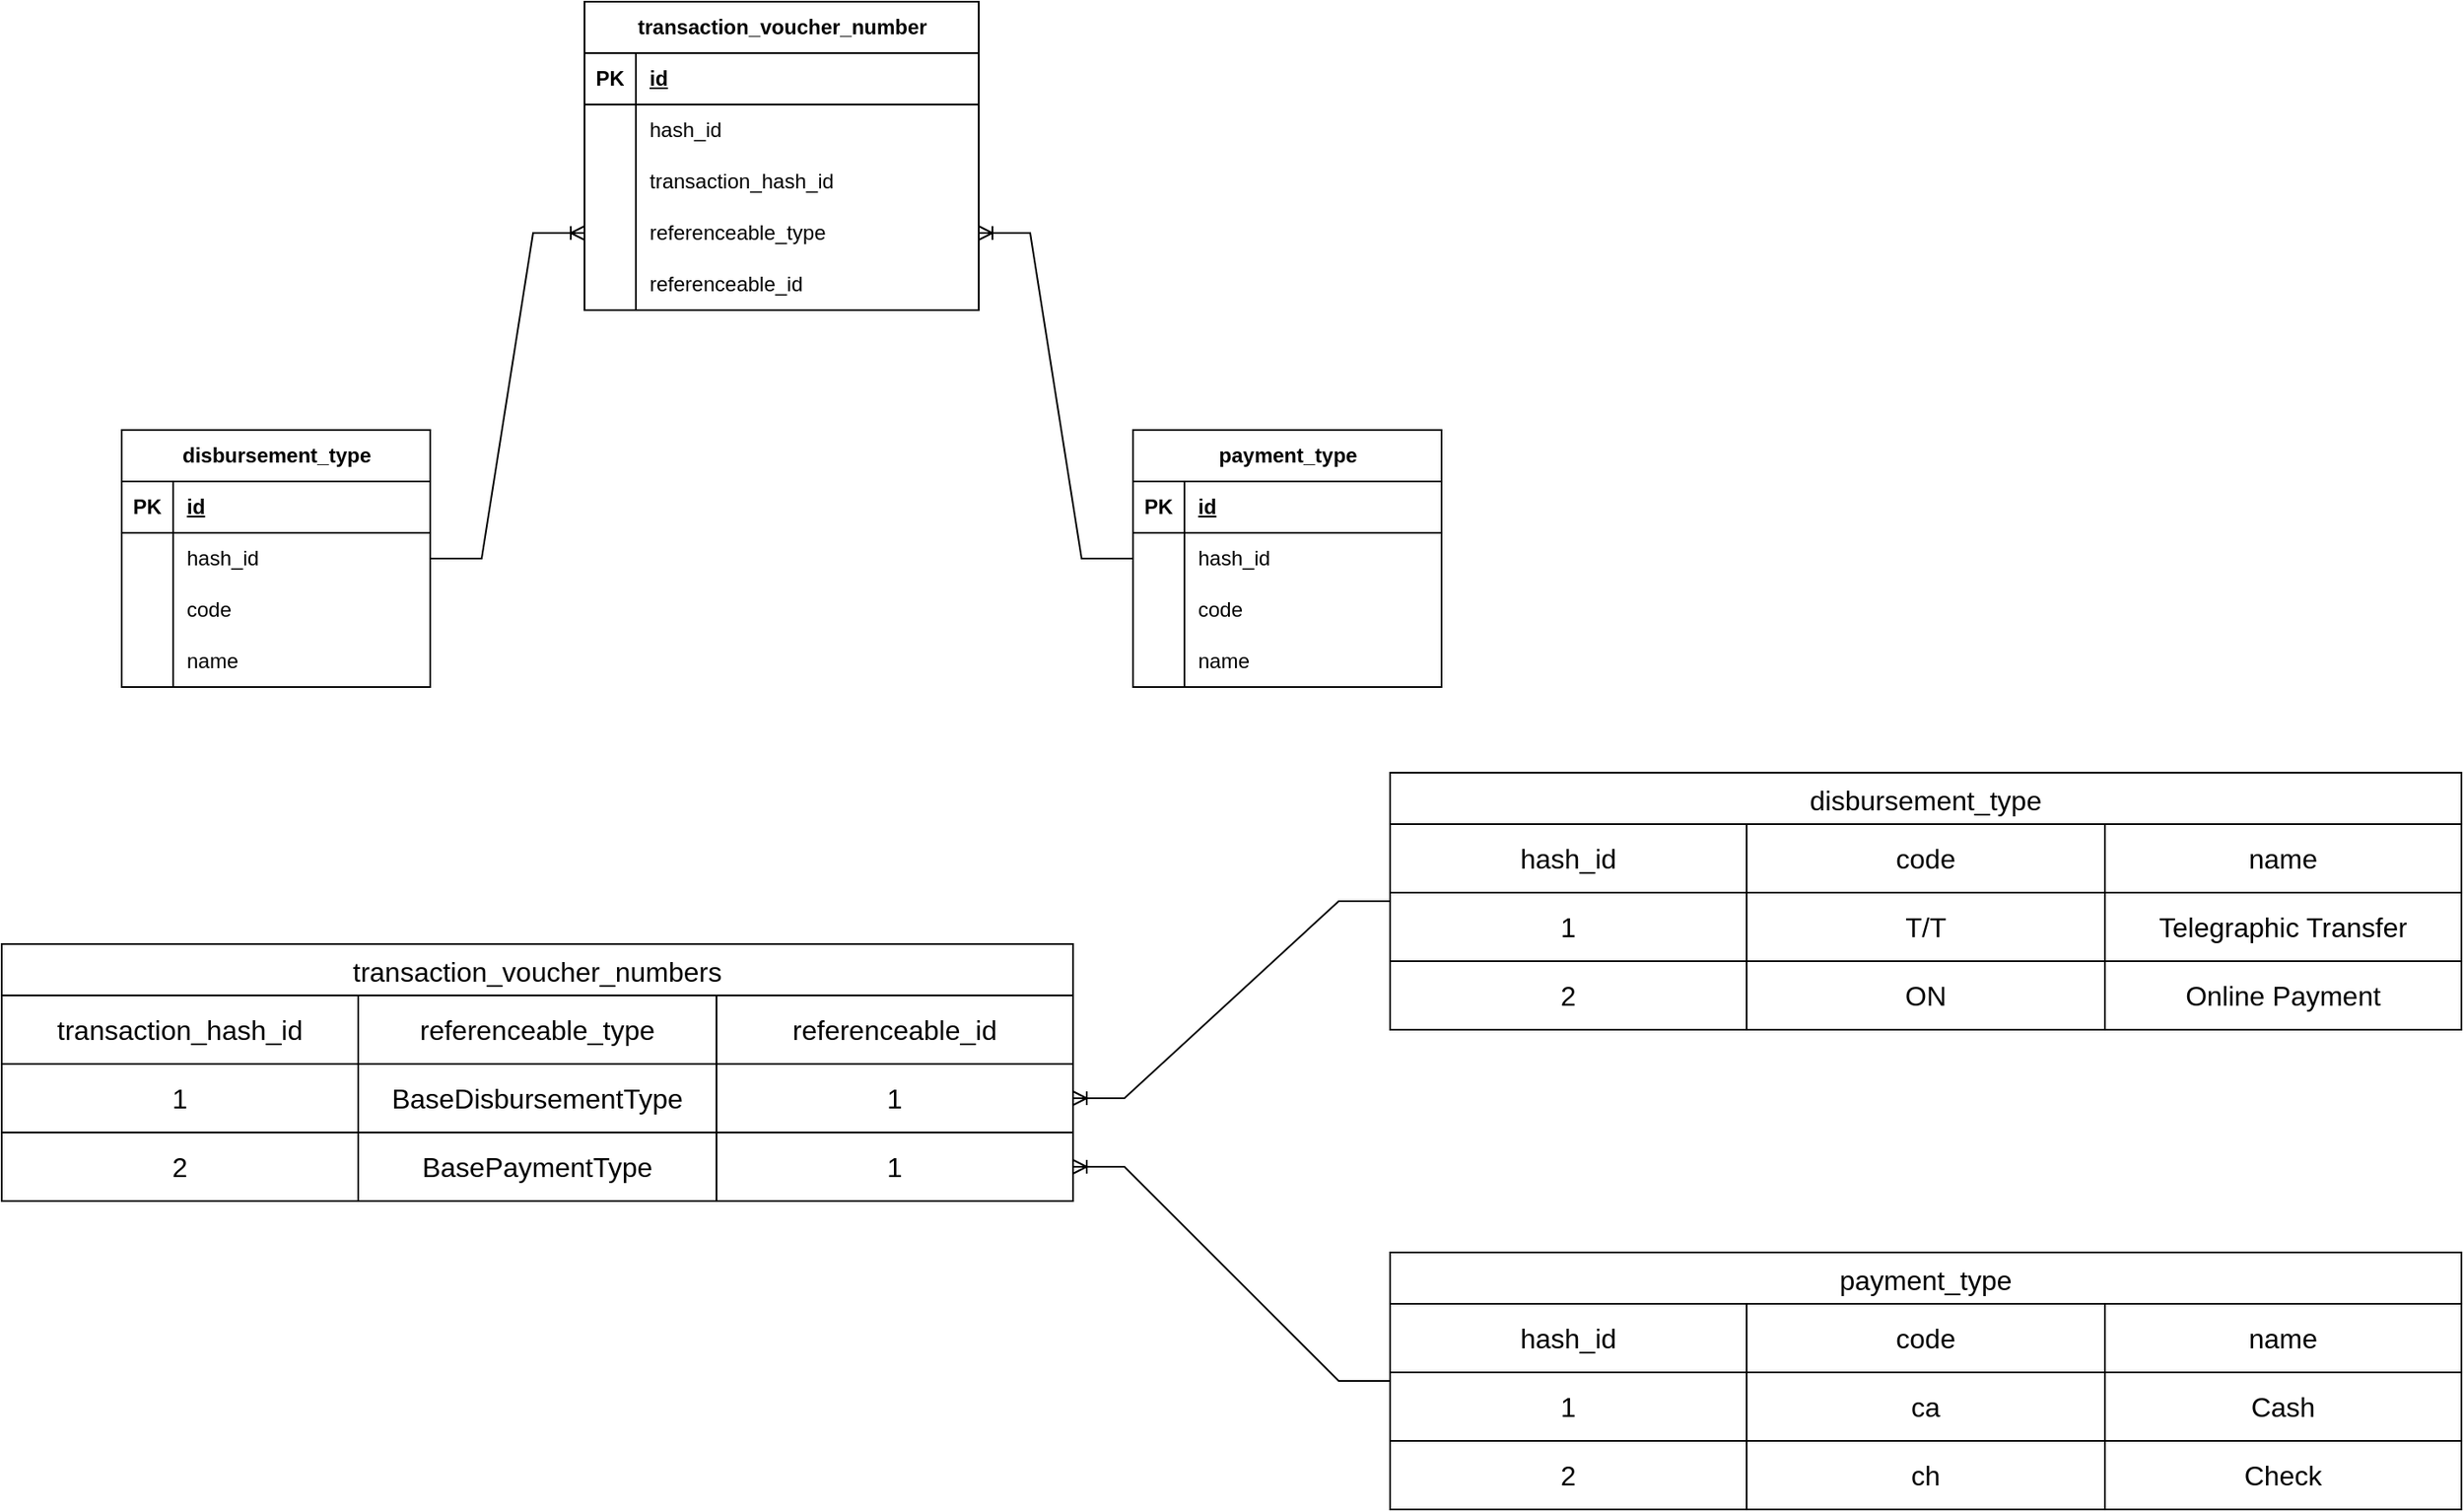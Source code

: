 <mxfile version="24.7.17">
  <diagram name="Page-1" id="CV3Bx3B1sZrTYhc-c2Kx">
    <mxGraphModel dx="2049" dy="1054" grid="1" gridSize="10" guides="1" tooltips="1" connect="1" arrows="1" fold="1" page="1" pageScale="1" pageWidth="850" pageHeight="1100" math="0" shadow="0">
      <root>
        <mxCell id="0" />
        <mxCell id="1" parent="0" />
        <mxCell id="WqCwe_9aJ0YRWQfrhxda-1" value="transaction_voucher_number" style="shape=table;startSize=30;container=1;collapsible=1;childLayout=tableLayout;fixedRows=1;rowLines=0;fontStyle=1;align=center;resizeLast=1;html=1;" vertex="1" parent="1">
          <mxGeometry x="420" y="80" width="230" height="180" as="geometry" />
        </mxCell>
        <mxCell id="WqCwe_9aJ0YRWQfrhxda-2" value="" style="shape=tableRow;horizontal=0;startSize=0;swimlaneHead=0;swimlaneBody=0;fillColor=none;collapsible=0;dropTarget=0;points=[[0,0.5],[1,0.5]];portConstraint=eastwest;top=0;left=0;right=0;bottom=1;" vertex="1" parent="WqCwe_9aJ0YRWQfrhxda-1">
          <mxGeometry y="30" width="230" height="30" as="geometry" />
        </mxCell>
        <mxCell id="WqCwe_9aJ0YRWQfrhxda-3" value="PK" style="shape=partialRectangle;connectable=0;fillColor=none;top=0;left=0;bottom=0;right=0;fontStyle=1;overflow=hidden;whiteSpace=wrap;html=1;" vertex="1" parent="WqCwe_9aJ0YRWQfrhxda-2">
          <mxGeometry width="30" height="30" as="geometry">
            <mxRectangle width="30" height="30" as="alternateBounds" />
          </mxGeometry>
        </mxCell>
        <mxCell id="WqCwe_9aJ0YRWQfrhxda-4" value="id" style="shape=partialRectangle;connectable=0;fillColor=none;top=0;left=0;bottom=0;right=0;align=left;spacingLeft=6;fontStyle=5;overflow=hidden;whiteSpace=wrap;html=1;" vertex="1" parent="WqCwe_9aJ0YRWQfrhxda-2">
          <mxGeometry x="30" width="200" height="30" as="geometry">
            <mxRectangle width="200" height="30" as="alternateBounds" />
          </mxGeometry>
        </mxCell>
        <mxCell id="WqCwe_9aJ0YRWQfrhxda-5" value="" style="shape=tableRow;horizontal=0;startSize=0;swimlaneHead=0;swimlaneBody=0;fillColor=none;collapsible=0;dropTarget=0;points=[[0,0.5],[1,0.5]];portConstraint=eastwest;top=0;left=0;right=0;bottom=0;" vertex="1" parent="WqCwe_9aJ0YRWQfrhxda-1">
          <mxGeometry y="60" width="230" height="30" as="geometry" />
        </mxCell>
        <mxCell id="WqCwe_9aJ0YRWQfrhxda-6" value="" style="shape=partialRectangle;connectable=0;fillColor=none;top=0;left=0;bottom=0;right=0;editable=1;overflow=hidden;whiteSpace=wrap;html=1;" vertex="1" parent="WqCwe_9aJ0YRWQfrhxda-5">
          <mxGeometry width="30" height="30" as="geometry">
            <mxRectangle width="30" height="30" as="alternateBounds" />
          </mxGeometry>
        </mxCell>
        <mxCell id="WqCwe_9aJ0YRWQfrhxda-7" value="hash_id" style="shape=partialRectangle;connectable=0;fillColor=none;top=0;left=0;bottom=0;right=0;align=left;spacingLeft=6;overflow=hidden;whiteSpace=wrap;html=1;" vertex="1" parent="WqCwe_9aJ0YRWQfrhxda-5">
          <mxGeometry x="30" width="200" height="30" as="geometry">
            <mxRectangle width="200" height="30" as="alternateBounds" />
          </mxGeometry>
        </mxCell>
        <mxCell id="WqCwe_9aJ0YRWQfrhxda-8" value="" style="shape=tableRow;horizontal=0;startSize=0;swimlaneHead=0;swimlaneBody=0;fillColor=none;collapsible=0;dropTarget=0;points=[[0,0.5],[1,0.5]];portConstraint=eastwest;top=0;left=0;right=0;bottom=0;" vertex="1" parent="WqCwe_9aJ0YRWQfrhxda-1">
          <mxGeometry y="90" width="230" height="30" as="geometry" />
        </mxCell>
        <mxCell id="WqCwe_9aJ0YRWQfrhxda-9" value="" style="shape=partialRectangle;connectable=0;fillColor=none;top=0;left=0;bottom=0;right=0;editable=1;overflow=hidden;whiteSpace=wrap;html=1;" vertex="1" parent="WqCwe_9aJ0YRWQfrhxda-8">
          <mxGeometry width="30" height="30" as="geometry">
            <mxRectangle width="30" height="30" as="alternateBounds" />
          </mxGeometry>
        </mxCell>
        <mxCell id="WqCwe_9aJ0YRWQfrhxda-10" value="transaction_hash_id" style="shape=partialRectangle;connectable=0;fillColor=none;top=0;left=0;bottom=0;right=0;align=left;spacingLeft=6;overflow=hidden;whiteSpace=wrap;html=1;" vertex="1" parent="WqCwe_9aJ0YRWQfrhxda-8">
          <mxGeometry x="30" width="200" height="30" as="geometry">
            <mxRectangle width="200" height="30" as="alternateBounds" />
          </mxGeometry>
        </mxCell>
        <mxCell id="WqCwe_9aJ0YRWQfrhxda-11" value="" style="shape=tableRow;horizontal=0;startSize=0;swimlaneHead=0;swimlaneBody=0;fillColor=none;collapsible=0;dropTarget=0;points=[[0,0.5],[1,0.5]];portConstraint=eastwest;top=0;left=0;right=0;bottom=0;" vertex="1" parent="WqCwe_9aJ0YRWQfrhxda-1">
          <mxGeometry y="120" width="230" height="30" as="geometry" />
        </mxCell>
        <mxCell id="WqCwe_9aJ0YRWQfrhxda-12" value="" style="shape=partialRectangle;connectable=0;fillColor=none;top=0;left=0;bottom=0;right=0;editable=1;overflow=hidden;whiteSpace=wrap;html=1;" vertex="1" parent="WqCwe_9aJ0YRWQfrhxda-11">
          <mxGeometry width="30" height="30" as="geometry">
            <mxRectangle width="30" height="30" as="alternateBounds" />
          </mxGeometry>
        </mxCell>
        <mxCell id="WqCwe_9aJ0YRWQfrhxda-13" value="referenceable_type" style="shape=partialRectangle;connectable=0;fillColor=none;top=0;left=0;bottom=0;right=0;align=left;spacingLeft=6;overflow=hidden;whiteSpace=wrap;html=1;" vertex="1" parent="WqCwe_9aJ0YRWQfrhxda-11">
          <mxGeometry x="30" width="200" height="30" as="geometry">
            <mxRectangle width="200" height="30" as="alternateBounds" />
          </mxGeometry>
        </mxCell>
        <mxCell id="WqCwe_9aJ0YRWQfrhxda-14" value="" style="shape=tableRow;horizontal=0;startSize=0;swimlaneHead=0;swimlaneBody=0;fillColor=none;collapsible=0;dropTarget=0;points=[[0,0.5],[1,0.5]];portConstraint=eastwest;top=0;left=0;right=0;bottom=0;" vertex="1" parent="WqCwe_9aJ0YRWQfrhxda-1">
          <mxGeometry y="150" width="230" height="30" as="geometry" />
        </mxCell>
        <mxCell id="WqCwe_9aJ0YRWQfrhxda-15" value="" style="shape=partialRectangle;connectable=0;fillColor=none;top=0;left=0;bottom=0;right=0;editable=1;overflow=hidden;whiteSpace=wrap;html=1;" vertex="1" parent="WqCwe_9aJ0YRWQfrhxda-14">
          <mxGeometry width="30" height="30" as="geometry">
            <mxRectangle width="30" height="30" as="alternateBounds" />
          </mxGeometry>
        </mxCell>
        <mxCell id="WqCwe_9aJ0YRWQfrhxda-16" value="referenceable_id" style="shape=partialRectangle;connectable=0;fillColor=none;top=0;left=0;bottom=0;right=0;align=left;spacingLeft=6;overflow=hidden;whiteSpace=wrap;html=1;" vertex="1" parent="WqCwe_9aJ0YRWQfrhxda-14">
          <mxGeometry x="30" width="200" height="30" as="geometry">
            <mxRectangle width="200" height="30" as="alternateBounds" />
          </mxGeometry>
        </mxCell>
        <mxCell id="WqCwe_9aJ0YRWQfrhxda-17" value="disbursement_type" style="shape=table;startSize=30;container=1;collapsible=1;childLayout=tableLayout;fixedRows=1;rowLines=0;fontStyle=1;align=center;resizeLast=1;html=1;" vertex="1" parent="1">
          <mxGeometry x="150" y="330" width="180" height="150" as="geometry" />
        </mxCell>
        <mxCell id="WqCwe_9aJ0YRWQfrhxda-18" value="" style="shape=tableRow;horizontal=0;startSize=0;swimlaneHead=0;swimlaneBody=0;fillColor=none;collapsible=0;dropTarget=0;points=[[0,0.5],[1,0.5]];portConstraint=eastwest;top=0;left=0;right=0;bottom=1;" vertex="1" parent="WqCwe_9aJ0YRWQfrhxda-17">
          <mxGeometry y="30" width="180" height="30" as="geometry" />
        </mxCell>
        <mxCell id="WqCwe_9aJ0YRWQfrhxda-19" value="PK" style="shape=partialRectangle;connectable=0;fillColor=none;top=0;left=0;bottom=0;right=0;fontStyle=1;overflow=hidden;whiteSpace=wrap;html=1;" vertex="1" parent="WqCwe_9aJ0YRWQfrhxda-18">
          <mxGeometry width="30" height="30" as="geometry">
            <mxRectangle width="30" height="30" as="alternateBounds" />
          </mxGeometry>
        </mxCell>
        <mxCell id="WqCwe_9aJ0YRWQfrhxda-20" value="id" style="shape=partialRectangle;connectable=0;fillColor=none;top=0;left=0;bottom=0;right=0;align=left;spacingLeft=6;fontStyle=5;overflow=hidden;whiteSpace=wrap;html=1;" vertex="1" parent="WqCwe_9aJ0YRWQfrhxda-18">
          <mxGeometry x="30" width="150" height="30" as="geometry">
            <mxRectangle width="150" height="30" as="alternateBounds" />
          </mxGeometry>
        </mxCell>
        <mxCell id="WqCwe_9aJ0YRWQfrhxda-21" value="" style="shape=tableRow;horizontal=0;startSize=0;swimlaneHead=0;swimlaneBody=0;fillColor=none;collapsible=0;dropTarget=0;points=[[0,0.5],[1,0.5]];portConstraint=eastwest;top=0;left=0;right=0;bottom=0;" vertex="1" parent="WqCwe_9aJ0YRWQfrhxda-17">
          <mxGeometry y="60" width="180" height="30" as="geometry" />
        </mxCell>
        <mxCell id="WqCwe_9aJ0YRWQfrhxda-22" value="" style="shape=partialRectangle;connectable=0;fillColor=none;top=0;left=0;bottom=0;right=0;editable=1;overflow=hidden;whiteSpace=wrap;html=1;" vertex="1" parent="WqCwe_9aJ0YRWQfrhxda-21">
          <mxGeometry width="30" height="30" as="geometry">
            <mxRectangle width="30" height="30" as="alternateBounds" />
          </mxGeometry>
        </mxCell>
        <mxCell id="WqCwe_9aJ0YRWQfrhxda-23" value="hash_id" style="shape=partialRectangle;connectable=0;fillColor=none;top=0;left=0;bottom=0;right=0;align=left;spacingLeft=6;overflow=hidden;whiteSpace=wrap;html=1;" vertex="1" parent="WqCwe_9aJ0YRWQfrhxda-21">
          <mxGeometry x="30" width="150" height="30" as="geometry">
            <mxRectangle width="150" height="30" as="alternateBounds" />
          </mxGeometry>
        </mxCell>
        <mxCell id="WqCwe_9aJ0YRWQfrhxda-24" value="" style="shape=tableRow;horizontal=0;startSize=0;swimlaneHead=0;swimlaneBody=0;fillColor=none;collapsible=0;dropTarget=0;points=[[0,0.5],[1,0.5]];portConstraint=eastwest;top=0;left=0;right=0;bottom=0;" vertex="1" parent="WqCwe_9aJ0YRWQfrhxda-17">
          <mxGeometry y="90" width="180" height="30" as="geometry" />
        </mxCell>
        <mxCell id="WqCwe_9aJ0YRWQfrhxda-25" value="" style="shape=partialRectangle;connectable=0;fillColor=none;top=0;left=0;bottom=0;right=0;editable=1;overflow=hidden;whiteSpace=wrap;html=1;" vertex="1" parent="WqCwe_9aJ0YRWQfrhxda-24">
          <mxGeometry width="30" height="30" as="geometry">
            <mxRectangle width="30" height="30" as="alternateBounds" />
          </mxGeometry>
        </mxCell>
        <mxCell id="WqCwe_9aJ0YRWQfrhxda-26" value="code" style="shape=partialRectangle;connectable=0;fillColor=none;top=0;left=0;bottom=0;right=0;align=left;spacingLeft=6;overflow=hidden;whiteSpace=wrap;html=1;" vertex="1" parent="WqCwe_9aJ0YRWQfrhxda-24">
          <mxGeometry x="30" width="150" height="30" as="geometry">
            <mxRectangle width="150" height="30" as="alternateBounds" />
          </mxGeometry>
        </mxCell>
        <mxCell id="WqCwe_9aJ0YRWQfrhxda-27" value="" style="shape=tableRow;horizontal=0;startSize=0;swimlaneHead=0;swimlaneBody=0;fillColor=none;collapsible=0;dropTarget=0;points=[[0,0.5],[1,0.5]];portConstraint=eastwest;top=0;left=0;right=0;bottom=0;" vertex="1" parent="WqCwe_9aJ0YRWQfrhxda-17">
          <mxGeometry y="120" width="180" height="30" as="geometry" />
        </mxCell>
        <mxCell id="WqCwe_9aJ0YRWQfrhxda-28" value="" style="shape=partialRectangle;connectable=0;fillColor=none;top=0;left=0;bottom=0;right=0;editable=1;overflow=hidden;whiteSpace=wrap;html=1;" vertex="1" parent="WqCwe_9aJ0YRWQfrhxda-27">
          <mxGeometry width="30" height="30" as="geometry">
            <mxRectangle width="30" height="30" as="alternateBounds" />
          </mxGeometry>
        </mxCell>
        <mxCell id="WqCwe_9aJ0YRWQfrhxda-29" value="name" style="shape=partialRectangle;connectable=0;fillColor=none;top=0;left=0;bottom=0;right=0;align=left;spacingLeft=6;overflow=hidden;whiteSpace=wrap;html=1;" vertex="1" parent="WqCwe_9aJ0YRWQfrhxda-27">
          <mxGeometry x="30" width="150" height="30" as="geometry">
            <mxRectangle width="150" height="30" as="alternateBounds" />
          </mxGeometry>
        </mxCell>
        <mxCell id="WqCwe_9aJ0YRWQfrhxda-30" value="payment_type" style="shape=table;startSize=30;container=1;collapsible=1;childLayout=tableLayout;fixedRows=1;rowLines=0;fontStyle=1;align=center;resizeLast=1;html=1;" vertex="1" parent="1">
          <mxGeometry x="740" y="330" width="180" height="150" as="geometry" />
        </mxCell>
        <mxCell id="WqCwe_9aJ0YRWQfrhxda-31" value="" style="shape=tableRow;horizontal=0;startSize=0;swimlaneHead=0;swimlaneBody=0;fillColor=none;collapsible=0;dropTarget=0;points=[[0,0.5],[1,0.5]];portConstraint=eastwest;top=0;left=0;right=0;bottom=1;" vertex="1" parent="WqCwe_9aJ0YRWQfrhxda-30">
          <mxGeometry y="30" width="180" height="30" as="geometry" />
        </mxCell>
        <mxCell id="WqCwe_9aJ0YRWQfrhxda-32" value="PK" style="shape=partialRectangle;connectable=0;fillColor=none;top=0;left=0;bottom=0;right=0;fontStyle=1;overflow=hidden;whiteSpace=wrap;html=1;" vertex="1" parent="WqCwe_9aJ0YRWQfrhxda-31">
          <mxGeometry width="30" height="30" as="geometry">
            <mxRectangle width="30" height="30" as="alternateBounds" />
          </mxGeometry>
        </mxCell>
        <mxCell id="WqCwe_9aJ0YRWQfrhxda-33" value="id" style="shape=partialRectangle;connectable=0;fillColor=none;top=0;left=0;bottom=0;right=0;align=left;spacingLeft=6;fontStyle=5;overflow=hidden;whiteSpace=wrap;html=1;" vertex="1" parent="WqCwe_9aJ0YRWQfrhxda-31">
          <mxGeometry x="30" width="150" height="30" as="geometry">
            <mxRectangle width="150" height="30" as="alternateBounds" />
          </mxGeometry>
        </mxCell>
        <mxCell id="WqCwe_9aJ0YRWQfrhxda-34" value="" style="shape=tableRow;horizontal=0;startSize=0;swimlaneHead=0;swimlaneBody=0;fillColor=none;collapsible=0;dropTarget=0;points=[[0,0.5],[1,0.5]];portConstraint=eastwest;top=0;left=0;right=0;bottom=0;" vertex="1" parent="WqCwe_9aJ0YRWQfrhxda-30">
          <mxGeometry y="60" width="180" height="30" as="geometry" />
        </mxCell>
        <mxCell id="WqCwe_9aJ0YRWQfrhxda-35" value="" style="shape=partialRectangle;connectable=0;fillColor=none;top=0;left=0;bottom=0;right=0;editable=1;overflow=hidden;whiteSpace=wrap;html=1;" vertex="1" parent="WqCwe_9aJ0YRWQfrhxda-34">
          <mxGeometry width="30" height="30" as="geometry">
            <mxRectangle width="30" height="30" as="alternateBounds" />
          </mxGeometry>
        </mxCell>
        <mxCell id="WqCwe_9aJ0YRWQfrhxda-36" value="hash_id" style="shape=partialRectangle;connectable=0;fillColor=none;top=0;left=0;bottom=0;right=0;align=left;spacingLeft=6;overflow=hidden;whiteSpace=wrap;html=1;" vertex="1" parent="WqCwe_9aJ0YRWQfrhxda-34">
          <mxGeometry x="30" width="150" height="30" as="geometry">
            <mxRectangle width="150" height="30" as="alternateBounds" />
          </mxGeometry>
        </mxCell>
        <mxCell id="WqCwe_9aJ0YRWQfrhxda-37" value="" style="shape=tableRow;horizontal=0;startSize=0;swimlaneHead=0;swimlaneBody=0;fillColor=none;collapsible=0;dropTarget=0;points=[[0,0.5],[1,0.5]];portConstraint=eastwest;top=0;left=0;right=0;bottom=0;" vertex="1" parent="WqCwe_9aJ0YRWQfrhxda-30">
          <mxGeometry y="90" width="180" height="30" as="geometry" />
        </mxCell>
        <mxCell id="WqCwe_9aJ0YRWQfrhxda-38" value="" style="shape=partialRectangle;connectable=0;fillColor=none;top=0;left=0;bottom=0;right=0;editable=1;overflow=hidden;whiteSpace=wrap;html=1;" vertex="1" parent="WqCwe_9aJ0YRWQfrhxda-37">
          <mxGeometry width="30" height="30" as="geometry">
            <mxRectangle width="30" height="30" as="alternateBounds" />
          </mxGeometry>
        </mxCell>
        <mxCell id="WqCwe_9aJ0YRWQfrhxda-39" value="code" style="shape=partialRectangle;connectable=0;fillColor=none;top=0;left=0;bottom=0;right=0;align=left;spacingLeft=6;overflow=hidden;whiteSpace=wrap;html=1;" vertex="1" parent="WqCwe_9aJ0YRWQfrhxda-37">
          <mxGeometry x="30" width="150" height="30" as="geometry">
            <mxRectangle width="150" height="30" as="alternateBounds" />
          </mxGeometry>
        </mxCell>
        <mxCell id="WqCwe_9aJ0YRWQfrhxda-40" value="" style="shape=tableRow;horizontal=0;startSize=0;swimlaneHead=0;swimlaneBody=0;fillColor=none;collapsible=0;dropTarget=0;points=[[0,0.5],[1,0.5]];portConstraint=eastwest;top=0;left=0;right=0;bottom=0;" vertex="1" parent="WqCwe_9aJ0YRWQfrhxda-30">
          <mxGeometry y="120" width="180" height="30" as="geometry" />
        </mxCell>
        <mxCell id="WqCwe_9aJ0YRWQfrhxda-41" value="" style="shape=partialRectangle;connectable=0;fillColor=none;top=0;left=0;bottom=0;right=0;editable=1;overflow=hidden;whiteSpace=wrap;html=1;" vertex="1" parent="WqCwe_9aJ0YRWQfrhxda-40">
          <mxGeometry width="30" height="30" as="geometry">
            <mxRectangle width="30" height="30" as="alternateBounds" />
          </mxGeometry>
        </mxCell>
        <mxCell id="WqCwe_9aJ0YRWQfrhxda-42" value="name" style="shape=partialRectangle;connectable=0;fillColor=none;top=0;left=0;bottom=0;right=0;align=left;spacingLeft=6;overflow=hidden;whiteSpace=wrap;html=1;" vertex="1" parent="WqCwe_9aJ0YRWQfrhxda-40">
          <mxGeometry x="30" width="150" height="30" as="geometry">
            <mxRectangle width="150" height="30" as="alternateBounds" />
          </mxGeometry>
        </mxCell>
        <mxCell id="WqCwe_9aJ0YRWQfrhxda-43" value="" style="edgeStyle=entityRelationEdgeStyle;fontSize=12;html=1;endArrow=ERoneToMany;rounded=0;exitX=0;exitY=0.5;exitDx=0;exitDy=0;" edge="1" parent="1" source="WqCwe_9aJ0YRWQfrhxda-34" target="WqCwe_9aJ0YRWQfrhxda-11">
          <mxGeometry width="100" height="100" relative="1" as="geometry">
            <mxPoint x="720" y="400" as="sourcePoint" />
            <mxPoint x="820" y="300" as="targetPoint" />
          </mxGeometry>
        </mxCell>
        <mxCell id="WqCwe_9aJ0YRWQfrhxda-44" value="" style="edgeStyle=entityRelationEdgeStyle;fontSize=12;html=1;endArrow=ERoneToMany;rounded=0;exitX=1;exitY=0.5;exitDx=0;exitDy=0;entryX=0;entryY=0.5;entryDx=0;entryDy=0;" edge="1" parent="1" source="WqCwe_9aJ0YRWQfrhxda-21" target="WqCwe_9aJ0YRWQfrhxda-11">
          <mxGeometry width="100" height="100" relative="1" as="geometry">
            <mxPoint x="575" y="431" as="sourcePoint" />
            <mxPoint x="675" y="331" as="targetPoint" />
          </mxGeometry>
        </mxCell>
        <mxCell id="WqCwe_9aJ0YRWQfrhxda-45" value="transaction_voucher_numbers" style="shape=table;startSize=30;container=1;collapsible=0;childLayout=tableLayout;strokeColor=default;fontSize=16;" vertex="1" parent="1">
          <mxGeometry x="80" y="630" width="625" height="150" as="geometry" />
        </mxCell>
        <mxCell id="WqCwe_9aJ0YRWQfrhxda-46" value="" style="shape=tableRow;horizontal=0;startSize=0;swimlaneHead=0;swimlaneBody=0;strokeColor=inherit;top=0;left=0;bottom=0;right=0;collapsible=0;dropTarget=0;fillColor=none;points=[[0,0.5],[1,0.5]];portConstraint=eastwest;fontSize=16;" vertex="1" parent="WqCwe_9aJ0YRWQfrhxda-45">
          <mxGeometry y="30" width="625" height="40" as="geometry" />
        </mxCell>
        <mxCell id="WqCwe_9aJ0YRWQfrhxda-47" value="transaction_hash_id" style="shape=partialRectangle;html=1;whiteSpace=wrap;connectable=0;strokeColor=inherit;overflow=hidden;fillColor=none;top=0;left=0;bottom=0;right=0;pointerEvents=1;fontSize=16;" vertex="1" parent="WqCwe_9aJ0YRWQfrhxda-46">
          <mxGeometry width="208" height="40" as="geometry">
            <mxRectangle width="208" height="40" as="alternateBounds" />
          </mxGeometry>
        </mxCell>
        <mxCell id="WqCwe_9aJ0YRWQfrhxda-48" value="referenceable_type" style="shape=partialRectangle;html=1;whiteSpace=wrap;connectable=0;strokeColor=inherit;overflow=hidden;fillColor=none;top=0;left=0;bottom=0;right=0;pointerEvents=1;fontSize=16;" vertex="1" parent="WqCwe_9aJ0YRWQfrhxda-46">
          <mxGeometry x="208" width="209" height="40" as="geometry">
            <mxRectangle width="209" height="40" as="alternateBounds" />
          </mxGeometry>
        </mxCell>
        <mxCell id="WqCwe_9aJ0YRWQfrhxda-49" value="referenceable_id" style="shape=partialRectangle;html=1;whiteSpace=wrap;connectable=0;strokeColor=inherit;overflow=hidden;fillColor=none;top=0;left=0;bottom=0;right=0;pointerEvents=1;fontSize=16;" vertex="1" parent="WqCwe_9aJ0YRWQfrhxda-46">
          <mxGeometry x="417" width="208" height="40" as="geometry">
            <mxRectangle width="208" height="40" as="alternateBounds" />
          </mxGeometry>
        </mxCell>
        <mxCell id="WqCwe_9aJ0YRWQfrhxda-50" value="" style="shape=tableRow;horizontal=0;startSize=0;swimlaneHead=0;swimlaneBody=0;strokeColor=inherit;top=0;left=0;bottom=0;right=0;collapsible=0;dropTarget=0;fillColor=none;points=[[0,0.5],[1,0.5]];portConstraint=eastwest;fontSize=16;" vertex="1" parent="WqCwe_9aJ0YRWQfrhxda-45">
          <mxGeometry y="70" width="625" height="40" as="geometry" />
        </mxCell>
        <mxCell id="WqCwe_9aJ0YRWQfrhxda-51" value="1" style="shape=partialRectangle;html=1;whiteSpace=wrap;connectable=0;strokeColor=inherit;overflow=hidden;fillColor=none;top=0;left=0;bottom=0;right=0;pointerEvents=1;fontSize=16;" vertex="1" parent="WqCwe_9aJ0YRWQfrhxda-50">
          <mxGeometry width="208" height="40" as="geometry">
            <mxRectangle width="208" height="40" as="alternateBounds" />
          </mxGeometry>
        </mxCell>
        <mxCell id="WqCwe_9aJ0YRWQfrhxda-52" value="BaseDisbursementType" style="shape=partialRectangle;html=1;whiteSpace=wrap;connectable=0;strokeColor=inherit;overflow=hidden;fillColor=none;top=0;left=0;bottom=0;right=0;pointerEvents=1;fontSize=16;" vertex="1" parent="WqCwe_9aJ0YRWQfrhxda-50">
          <mxGeometry x="208" width="209" height="40" as="geometry">
            <mxRectangle width="209" height="40" as="alternateBounds" />
          </mxGeometry>
        </mxCell>
        <mxCell id="WqCwe_9aJ0YRWQfrhxda-53" value="1" style="shape=partialRectangle;html=1;whiteSpace=wrap;connectable=0;strokeColor=inherit;overflow=hidden;fillColor=none;top=0;left=0;bottom=0;right=0;pointerEvents=1;fontSize=16;" vertex="1" parent="WqCwe_9aJ0YRWQfrhxda-50">
          <mxGeometry x="417" width="208" height="40" as="geometry">
            <mxRectangle width="208" height="40" as="alternateBounds" />
          </mxGeometry>
        </mxCell>
        <mxCell id="WqCwe_9aJ0YRWQfrhxda-54" value="" style="shape=tableRow;horizontal=0;startSize=0;swimlaneHead=0;swimlaneBody=0;strokeColor=inherit;top=0;left=0;bottom=0;right=0;collapsible=0;dropTarget=0;fillColor=none;points=[[0,0.5],[1,0.5]];portConstraint=eastwest;fontSize=16;" vertex="1" parent="WqCwe_9aJ0YRWQfrhxda-45">
          <mxGeometry y="110" width="625" height="40" as="geometry" />
        </mxCell>
        <mxCell id="WqCwe_9aJ0YRWQfrhxda-55" value="2" style="shape=partialRectangle;html=1;whiteSpace=wrap;connectable=0;strokeColor=inherit;overflow=hidden;fillColor=none;top=0;left=0;bottom=0;right=0;pointerEvents=1;fontSize=16;" vertex="1" parent="WqCwe_9aJ0YRWQfrhxda-54">
          <mxGeometry width="208" height="40" as="geometry">
            <mxRectangle width="208" height="40" as="alternateBounds" />
          </mxGeometry>
        </mxCell>
        <mxCell id="WqCwe_9aJ0YRWQfrhxda-56" value="BasePaymentType" style="shape=partialRectangle;html=1;whiteSpace=wrap;connectable=0;strokeColor=inherit;overflow=hidden;fillColor=none;top=0;left=0;bottom=0;right=0;pointerEvents=1;fontSize=16;" vertex="1" parent="WqCwe_9aJ0YRWQfrhxda-54">
          <mxGeometry x="208" width="209" height="40" as="geometry">
            <mxRectangle width="209" height="40" as="alternateBounds" />
          </mxGeometry>
        </mxCell>
        <mxCell id="WqCwe_9aJ0YRWQfrhxda-57" value="1" style="shape=partialRectangle;html=1;whiteSpace=wrap;connectable=0;strokeColor=inherit;overflow=hidden;fillColor=none;top=0;left=0;bottom=0;right=0;pointerEvents=1;fontSize=16;" vertex="1" parent="WqCwe_9aJ0YRWQfrhxda-54">
          <mxGeometry x="417" width="208" height="40" as="geometry">
            <mxRectangle width="208" height="40" as="alternateBounds" />
          </mxGeometry>
        </mxCell>
        <mxCell id="WqCwe_9aJ0YRWQfrhxda-91" value="disbursement_type" style="shape=table;startSize=30;container=1;collapsible=0;childLayout=tableLayout;strokeColor=default;fontSize=16;" vertex="1" parent="1">
          <mxGeometry x="890" y="530" width="625" height="150" as="geometry" />
        </mxCell>
        <mxCell id="WqCwe_9aJ0YRWQfrhxda-92" value="" style="shape=tableRow;horizontal=0;startSize=0;swimlaneHead=0;swimlaneBody=0;strokeColor=inherit;top=0;left=0;bottom=0;right=0;collapsible=0;dropTarget=0;fillColor=none;points=[[0,0.5],[1,0.5]];portConstraint=eastwest;fontSize=16;" vertex="1" parent="WqCwe_9aJ0YRWQfrhxda-91">
          <mxGeometry y="30" width="625" height="40" as="geometry" />
        </mxCell>
        <mxCell id="WqCwe_9aJ0YRWQfrhxda-93" value="hash_id" style="shape=partialRectangle;html=1;whiteSpace=wrap;connectable=0;strokeColor=inherit;overflow=hidden;fillColor=none;top=0;left=0;bottom=0;right=0;pointerEvents=1;fontSize=16;" vertex="1" parent="WqCwe_9aJ0YRWQfrhxda-92">
          <mxGeometry width="208" height="40" as="geometry">
            <mxRectangle width="208" height="40" as="alternateBounds" />
          </mxGeometry>
        </mxCell>
        <mxCell id="WqCwe_9aJ0YRWQfrhxda-94" value="code" style="shape=partialRectangle;html=1;whiteSpace=wrap;connectable=0;strokeColor=inherit;overflow=hidden;fillColor=none;top=0;left=0;bottom=0;right=0;pointerEvents=1;fontSize=16;" vertex="1" parent="WqCwe_9aJ0YRWQfrhxda-92">
          <mxGeometry x="208" width="209" height="40" as="geometry">
            <mxRectangle width="209" height="40" as="alternateBounds" />
          </mxGeometry>
        </mxCell>
        <mxCell id="WqCwe_9aJ0YRWQfrhxda-95" value="name" style="shape=partialRectangle;html=1;whiteSpace=wrap;connectable=0;strokeColor=inherit;overflow=hidden;fillColor=none;top=0;left=0;bottom=0;right=0;pointerEvents=1;fontSize=16;" vertex="1" parent="WqCwe_9aJ0YRWQfrhxda-92">
          <mxGeometry x="417" width="208" height="40" as="geometry">
            <mxRectangle width="208" height="40" as="alternateBounds" />
          </mxGeometry>
        </mxCell>
        <mxCell id="WqCwe_9aJ0YRWQfrhxda-96" value="" style="shape=tableRow;horizontal=0;startSize=0;swimlaneHead=0;swimlaneBody=0;strokeColor=inherit;top=0;left=0;bottom=0;right=0;collapsible=0;dropTarget=0;fillColor=none;points=[[0,0.5],[1,0.5]];portConstraint=eastwest;fontSize=16;" vertex="1" parent="WqCwe_9aJ0YRWQfrhxda-91">
          <mxGeometry y="70" width="625" height="40" as="geometry" />
        </mxCell>
        <mxCell id="WqCwe_9aJ0YRWQfrhxda-97" value="1" style="shape=partialRectangle;html=1;whiteSpace=wrap;connectable=0;strokeColor=inherit;overflow=hidden;fillColor=none;top=0;left=0;bottom=0;right=0;pointerEvents=1;fontSize=16;" vertex="1" parent="WqCwe_9aJ0YRWQfrhxda-96">
          <mxGeometry width="208" height="40" as="geometry">
            <mxRectangle width="208" height="40" as="alternateBounds" />
          </mxGeometry>
        </mxCell>
        <mxCell id="WqCwe_9aJ0YRWQfrhxda-98" value="T/T" style="shape=partialRectangle;html=1;whiteSpace=wrap;connectable=0;strokeColor=inherit;overflow=hidden;fillColor=none;top=0;left=0;bottom=0;right=0;pointerEvents=1;fontSize=16;" vertex="1" parent="WqCwe_9aJ0YRWQfrhxda-96">
          <mxGeometry x="208" width="209" height="40" as="geometry">
            <mxRectangle width="209" height="40" as="alternateBounds" />
          </mxGeometry>
        </mxCell>
        <mxCell id="WqCwe_9aJ0YRWQfrhxda-99" value="Telegraphic Transfer" style="shape=partialRectangle;html=1;whiteSpace=wrap;connectable=0;strokeColor=inherit;overflow=hidden;fillColor=none;top=0;left=0;bottom=0;right=0;pointerEvents=1;fontSize=16;" vertex="1" parent="WqCwe_9aJ0YRWQfrhxda-96">
          <mxGeometry x="417" width="208" height="40" as="geometry">
            <mxRectangle width="208" height="40" as="alternateBounds" />
          </mxGeometry>
        </mxCell>
        <mxCell id="WqCwe_9aJ0YRWQfrhxda-100" value="" style="shape=tableRow;horizontal=0;startSize=0;swimlaneHead=0;swimlaneBody=0;strokeColor=inherit;top=0;left=0;bottom=0;right=0;collapsible=0;dropTarget=0;fillColor=none;points=[[0,0.5],[1,0.5]];portConstraint=eastwest;fontSize=16;" vertex="1" parent="WqCwe_9aJ0YRWQfrhxda-91">
          <mxGeometry y="110" width="625" height="40" as="geometry" />
        </mxCell>
        <mxCell id="WqCwe_9aJ0YRWQfrhxda-101" value="2" style="shape=partialRectangle;html=1;whiteSpace=wrap;connectable=0;strokeColor=inherit;overflow=hidden;fillColor=none;top=0;left=0;bottom=0;right=0;pointerEvents=1;fontSize=16;" vertex="1" parent="WqCwe_9aJ0YRWQfrhxda-100">
          <mxGeometry width="208" height="40" as="geometry">
            <mxRectangle width="208" height="40" as="alternateBounds" />
          </mxGeometry>
        </mxCell>
        <mxCell id="WqCwe_9aJ0YRWQfrhxda-102" value="ON" style="shape=partialRectangle;html=1;whiteSpace=wrap;connectable=0;strokeColor=inherit;overflow=hidden;fillColor=none;top=0;left=0;bottom=0;right=0;pointerEvents=1;fontSize=16;" vertex="1" parent="WqCwe_9aJ0YRWQfrhxda-100">
          <mxGeometry x="208" width="209" height="40" as="geometry">
            <mxRectangle width="209" height="40" as="alternateBounds" />
          </mxGeometry>
        </mxCell>
        <mxCell id="WqCwe_9aJ0YRWQfrhxda-103" value="Online Payment" style="shape=partialRectangle;html=1;whiteSpace=wrap;connectable=0;strokeColor=inherit;overflow=hidden;fillColor=none;top=0;left=0;bottom=0;right=0;pointerEvents=1;fontSize=16;" vertex="1" parent="WqCwe_9aJ0YRWQfrhxda-100">
          <mxGeometry x="417" width="208" height="40" as="geometry">
            <mxRectangle width="208" height="40" as="alternateBounds" />
          </mxGeometry>
        </mxCell>
        <mxCell id="WqCwe_9aJ0YRWQfrhxda-104" value="payment_type" style="shape=table;startSize=30;container=1;collapsible=0;childLayout=tableLayout;strokeColor=default;fontSize=16;" vertex="1" parent="1">
          <mxGeometry x="890" y="810" width="625" height="150" as="geometry" />
        </mxCell>
        <mxCell id="WqCwe_9aJ0YRWQfrhxda-105" value="" style="shape=tableRow;horizontal=0;startSize=0;swimlaneHead=0;swimlaneBody=0;strokeColor=inherit;top=0;left=0;bottom=0;right=0;collapsible=0;dropTarget=0;fillColor=none;points=[[0,0.5],[1,0.5]];portConstraint=eastwest;fontSize=16;" vertex="1" parent="WqCwe_9aJ0YRWQfrhxda-104">
          <mxGeometry y="30" width="625" height="40" as="geometry" />
        </mxCell>
        <mxCell id="WqCwe_9aJ0YRWQfrhxda-106" value="hash_id" style="shape=partialRectangle;html=1;whiteSpace=wrap;connectable=0;strokeColor=inherit;overflow=hidden;fillColor=none;top=0;left=0;bottom=0;right=0;pointerEvents=1;fontSize=16;" vertex="1" parent="WqCwe_9aJ0YRWQfrhxda-105">
          <mxGeometry width="208" height="40" as="geometry">
            <mxRectangle width="208" height="40" as="alternateBounds" />
          </mxGeometry>
        </mxCell>
        <mxCell id="WqCwe_9aJ0YRWQfrhxda-107" value="code" style="shape=partialRectangle;html=1;whiteSpace=wrap;connectable=0;strokeColor=inherit;overflow=hidden;fillColor=none;top=0;left=0;bottom=0;right=0;pointerEvents=1;fontSize=16;" vertex="1" parent="WqCwe_9aJ0YRWQfrhxda-105">
          <mxGeometry x="208" width="209" height="40" as="geometry">
            <mxRectangle width="209" height="40" as="alternateBounds" />
          </mxGeometry>
        </mxCell>
        <mxCell id="WqCwe_9aJ0YRWQfrhxda-108" value="name" style="shape=partialRectangle;html=1;whiteSpace=wrap;connectable=0;strokeColor=inherit;overflow=hidden;fillColor=none;top=0;left=0;bottom=0;right=0;pointerEvents=1;fontSize=16;" vertex="1" parent="WqCwe_9aJ0YRWQfrhxda-105">
          <mxGeometry x="417" width="208" height="40" as="geometry">
            <mxRectangle width="208" height="40" as="alternateBounds" />
          </mxGeometry>
        </mxCell>
        <mxCell id="WqCwe_9aJ0YRWQfrhxda-109" value="" style="shape=tableRow;horizontal=0;startSize=0;swimlaneHead=0;swimlaneBody=0;strokeColor=inherit;top=0;left=0;bottom=0;right=0;collapsible=0;dropTarget=0;fillColor=none;points=[[0,0.5],[1,0.5]];portConstraint=eastwest;fontSize=16;" vertex="1" parent="WqCwe_9aJ0YRWQfrhxda-104">
          <mxGeometry y="70" width="625" height="40" as="geometry" />
        </mxCell>
        <mxCell id="WqCwe_9aJ0YRWQfrhxda-110" value="1" style="shape=partialRectangle;html=1;whiteSpace=wrap;connectable=0;strokeColor=inherit;overflow=hidden;fillColor=none;top=0;left=0;bottom=0;right=0;pointerEvents=1;fontSize=16;" vertex="1" parent="WqCwe_9aJ0YRWQfrhxda-109">
          <mxGeometry width="208" height="40" as="geometry">
            <mxRectangle width="208" height="40" as="alternateBounds" />
          </mxGeometry>
        </mxCell>
        <mxCell id="WqCwe_9aJ0YRWQfrhxda-111" value="ca" style="shape=partialRectangle;html=1;whiteSpace=wrap;connectable=0;strokeColor=inherit;overflow=hidden;fillColor=none;top=0;left=0;bottom=0;right=0;pointerEvents=1;fontSize=16;" vertex="1" parent="WqCwe_9aJ0YRWQfrhxda-109">
          <mxGeometry x="208" width="209" height="40" as="geometry">
            <mxRectangle width="209" height="40" as="alternateBounds" />
          </mxGeometry>
        </mxCell>
        <mxCell id="WqCwe_9aJ0YRWQfrhxda-112" value="Cash" style="shape=partialRectangle;html=1;whiteSpace=wrap;connectable=0;strokeColor=inherit;overflow=hidden;fillColor=none;top=0;left=0;bottom=0;right=0;pointerEvents=1;fontSize=16;" vertex="1" parent="WqCwe_9aJ0YRWQfrhxda-109">
          <mxGeometry x="417" width="208" height="40" as="geometry">
            <mxRectangle width="208" height="40" as="alternateBounds" />
          </mxGeometry>
        </mxCell>
        <mxCell id="WqCwe_9aJ0YRWQfrhxda-113" value="" style="shape=tableRow;horizontal=0;startSize=0;swimlaneHead=0;swimlaneBody=0;strokeColor=inherit;top=0;left=0;bottom=0;right=0;collapsible=0;dropTarget=0;fillColor=none;points=[[0,0.5],[1,0.5]];portConstraint=eastwest;fontSize=16;" vertex="1" parent="WqCwe_9aJ0YRWQfrhxda-104">
          <mxGeometry y="110" width="625" height="40" as="geometry" />
        </mxCell>
        <mxCell id="WqCwe_9aJ0YRWQfrhxda-114" value="2" style="shape=partialRectangle;html=1;whiteSpace=wrap;connectable=0;strokeColor=inherit;overflow=hidden;fillColor=none;top=0;left=0;bottom=0;right=0;pointerEvents=1;fontSize=16;" vertex="1" parent="WqCwe_9aJ0YRWQfrhxda-113">
          <mxGeometry width="208" height="40" as="geometry">
            <mxRectangle width="208" height="40" as="alternateBounds" />
          </mxGeometry>
        </mxCell>
        <mxCell id="WqCwe_9aJ0YRWQfrhxda-115" value="ch" style="shape=partialRectangle;html=1;whiteSpace=wrap;connectable=0;strokeColor=inherit;overflow=hidden;fillColor=none;top=0;left=0;bottom=0;right=0;pointerEvents=1;fontSize=16;" vertex="1" parent="WqCwe_9aJ0YRWQfrhxda-113">
          <mxGeometry x="208" width="209" height="40" as="geometry">
            <mxRectangle width="209" height="40" as="alternateBounds" />
          </mxGeometry>
        </mxCell>
        <mxCell id="WqCwe_9aJ0YRWQfrhxda-116" value="Check" style="shape=partialRectangle;html=1;whiteSpace=wrap;connectable=0;strokeColor=inherit;overflow=hidden;fillColor=none;top=0;left=0;bottom=0;right=0;pointerEvents=1;fontSize=16;" vertex="1" parent="WqCwe_9aJ0YRWQfrhxda-113">
          <mxGeometry x="417" width="208" height="40" as="geometry">
            <mxRectangle width="208" height="40" as="alternateBounds" />
          </mxGeometry>
        </mxCell>
        <mxCell id="WqCwe_9aJ0YRWQfrhxda-117" value="" style="edgeStyle=entityRelationEdgeStyle;fontSize=12;html=1;endArrow=ERoneToMany;rounded=0;entryX=1;entryY=0.5;entryDx=0;entryDy=0;" edge="1" parent="1" source="WqCwe_9aJ0YRWQfrhxda-91" target="WqCwe_9aJ0YRWQfrhxda-50">
          <mxGeometry width="100" height="100" relative="1" as="geometry">
            <mxPoint x="900" y="900" as="sourcePoint" />
            <mxPoint x="1000" y="800" as="targetPoint" />
          </mxGeometry>
        </mxCell>
        <mxCell id="WqCwe_9aJ0YRWQfrhxda-118" value="" style="edgeStyle=entityRelationEdgeStyle;fontSize=12;html=1;endArrow=ERoneToMany;rounded=0;" edge="1" parent="1" source="WqCwe_9aJ0YRWQfrhxda-104" target="WqCwe_9aJ0YRWQfrhxda-54">
          <mxGeometry width="100" height="100" relative="1" as="geometry">
            <mxPoint x="809.375" y="932.6" as="sourcePoint" />
            <mxPoint x="600" y="830" as="targetPoint" />
          </mxGeometry>
        </mxCell>
      </root>
    </mxGraphModel>
  </diagram>
</mxfile>
